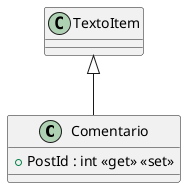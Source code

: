 @startuml
class Comentario {
    + PostId : int <<get>> <<set>>
}
TextoItem <|-- Comentario
@enduml
